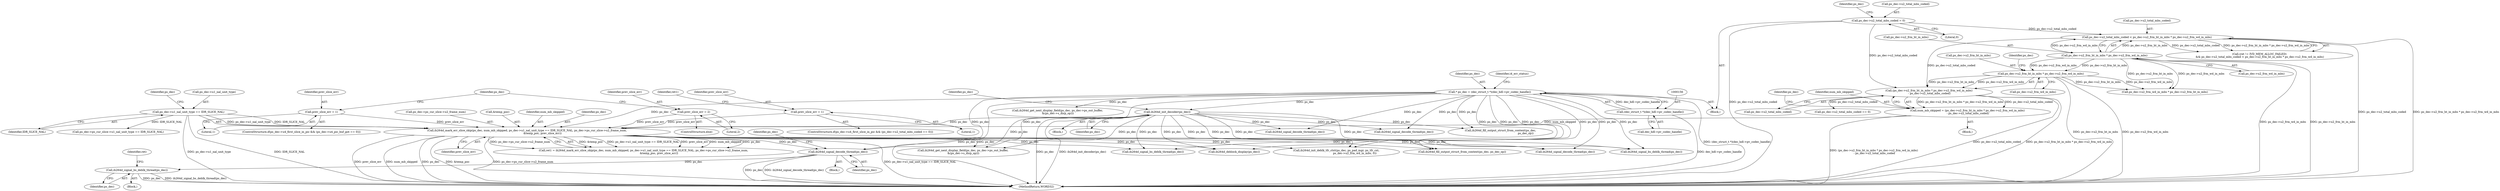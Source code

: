 digraph "0_Android_7109ce3f8f90a28ca9f0ee6e14f6ac5e414c62cf@API" {
"1001589" [label="(Call,ih264d_signal_decode_thread(ps_dec))"];
"1000896" [label="(Call,ih264d_init_decoder(ps_dec))"];
"1000153" [label="(Call,* ps_dec = (dec_struct_t *)(dec_hdl->pv_codec_handle))"];
"1000155" [label="(Call,(dec_struct_t *)(dec_hdl->pv_codec_handle))"];
"1001541" [label="(Call,ih264d_mark_err_slice_skip(ps_dec, num_mb_skipped, ps_dec->u1_nal_unit_type == IDR_SLICE_NAL, ps_dec->ps_cur_slice->u2_frame_num,\n                                    &temp_poc, prev_slice_err))"];
"1001496" [label="(Call,num_mb_skipped = (ps_dec->u2_frm_ht_in_mbs * ps_dec->u2_frm_wd_in_mbs)\n - ps_dec->u2_total_mbs_coded)"];
"1001498" [label="(Call,(ps_dec->u2_frm_ht_in_mbs * ps_dec->u2_frm_wd_in_mbs)\n - ps_dec->u2_total_mbs_coded)"];
"1001499" [label="(Call,ps_dec->u2_frm_ht_in_mbs * ps_dec->u2_frm_wd_in_mbs)"];
"1001484" [label="(Call,ps_dec->u2_frm_ht_in_mbs * ps_dec->u2_frm_wd_in_mbs)"];
"1001480" [label="(Call,ps_dec->u2_total_mbs_coded < ps_dec->u2_frm_ht_in_mbs * ps_dec->u2_frm_wd_in_mbs)"];
"1000908" [label="(Call,ps_dec->u2_total_mbs_coded = 0)"];
"1001544" [label="(Call,ps_dec->u1_nal_unit_type == IDR_SLICE_NAL)"];
"1001519" [label="(Call,prev_slice_err = 1)"];
"1001536" [label="(Call,prev_slice_err = 1)"];
"1001523" [label="(Call,prev_slice_err = 2)"];
"1001598" [label="(Call,ih264d_signal_bs_deblk_thread(ps_dec))"];
"1000153" [label="(Call,* ps_dec = (dec_struct_t *)(dec_hdl->pv_codec_handle))"];
"1001253" [label="(Call,ih264d_fill_output_struct_from_context(ps_dec,\n                                                           ps_dec_op))"];
"1001496" [label="(Call,num_mb_skipped = (ps_dec->u2_frm_ht_in_mbs * ps_dec->u2_frm_wd_in_mbs)\n - ps_dec->u2_total_mbs_coded)"];
"1001189" [label="(Call,ih264d_signal_decode_thread(ps_dec))"];
"1001523" [label="(Call,prev_slice_err = 2)"];
"1001544" [label="(Call,ps_dec->u1_nal_unit_type == IDR_SLICE_NAL)"];
"1001536" [label="(Call,prev_slice_err = 1)"];
"1001599" [label="(Identifier,ps_dec)"];
"1001556" [label="(Identifier,prev_slice_err)"];
"1000912" [label="(Literal,0)"];
"1001597" [label="(Block,)"];
"1000157" [label="(Call,dec_hdl->pv_codec_handle)"];
"1001540" [label="(Identifier,ret1)"];
"1001499" [label="(Call,ps_dec->u2_frm_ht_in_mbs * ps_dec->u2_frm_wd_in_mbs)"];
"1001590" [label="(Identifier,ps_dec)"];
"1002040" [label="(Call,ih264d_fill_output_struct_from_context(ps_dec, ps_dec_op))"];
"1001539" [label="(Call,ret1 = ih264d_mark_err_slice_skip(ps_dec, num_mb_skipped, ps_dec->u1_nal_unit_type == IDR_SLICE_NAL, ps_dec->ps_cur_slice->u2_frame_num,\n                                    &temp_poc, prev_slice_err))"];
"1001525" [label="(Literal,2)"];
"1001588" [label="(Block,)"];
"1001594" [label="(Identifier,ps_dec)"];
"1001551" [label="(Identifier,ps_dec)"];
"1000895" [label="(Block,)"];
"1001712" [label="(Call,ih264d_signal_decode_thread(ps_dec))"];
"1001554" [label="(Call,&temp_poc)"];
"1001485" [label="(Call,ps_dec->u2_frm_ht_in_mbs)"];
"1001521" [label="(Literal,1)"];
"1000151" [label="(Block,)"];
"1002160" [label="(MethodReturn,WORD32)"];
"1002012" [label="(Call,ih264d_get_next_display_field(ps_dec, ps_dec->ps_out_buffer,\n &(ps_dec->s_disp_op)))"];
"1001520" [label="(Identifier,prev_slice_err)"];
"1001543" [label="(Identifier,num_mb_skipped)"];
"1001538" [label="(Literal,1)"];
"1001541" [label="(Call,ih264d_mark_err_slice_skip(ps_dec, num_mb_skipped, ps_dec->u1_nal_unit_type == IDR_SLICE_NAL, ps_dec->ps_cur_slice->u2_frame_num,\n                                    &temp_poc, prev_slice_err))"];
"1001498" [label="(Call,(ps_dec->u2_frm_ht_in_mbs * ps_dec->u2_frm_wd_in_mbs)\n - ps_dec->u2_total_mbs_coded)"];
"1001497" [label="(Identifier,num_mb_skipped)"];
"1001506" [label="(Call,ps_dec->u2_total_mbs_coded)"];
"1001531" [label="(Call,ps_dec->u2_total_mbs_coded == 0)"];
"1001500" [label="(Call,ps_dec->u2_frm_ht_in_mbs)"];
"1001484" [label="(Call,ps_dec->u2_frm_ht_in_mbs * ps_dec->u2_frm_wd_in_mbs)"];
"1001522" [label="(ControlStructure,else)"];
"1001512" [label="(Identifier,ps_dec)"];
"1000915" [label="(Identifier,ps_dec)"];
"1000896" [label="(Call,ih264d_init_decoder(ps_dec))"];
"1000897" [label="(Identifier,ps_dec)"];
"1000713" [label="(Call,ih264d_get_next_display_field(ps_dec, ps_dec->ps_out_buffer,\n &(ps_dec->s_disp_op)))"];
"1000155" [label="(Call,(dec_struct_t *)(dec_hdl->pv_codec_handle))"];
"1001488" [label="(Call,ps_dec->u2_frm_wd_in_mbs)"];
"1001480" [label="(Call,ps_dec->u2_total_mbs_coded < ps_dec->u2_frm_ht_in_mbs * ps_dec->u2_frm_wd_in_mbs)"];
"1001542" [label="(Identifier,ps_dec)"];
"1001998" [label="(Call,ih264d_signal_bs_deblk_thread(ps_dec))"];
"1001663" [label="(Call,ps_dec->u2_frm_wd_in_mbs * ps_dec->u2_frm_ht_in_mbs)"];
"1001598" [label="(Call,ih264d_signal_bs_deblk_thread(ps_dec))"];
"1001820" [label="(Call,ih264d_signal_bs_deblk_thread(ps_dec))"];
"1001503" [label="(Call,ps_dec->u2_frm_wd_in_mbs)"];
"1001476" [label="(Call,(ret != IVD_MEM_ALLOC_FAILED)\n && ps_dec->u2_total_mbs_coded < ps_dec->u2_frm_ht_in_mbs * ps_dec->u2_frm_wd_in_mbs)"];
"1001545" [label="(Call,ps_dec->u1_nal_unit_type)"];
"1001526" [label="(ControlStructure,if(ps_dec->u4_first_slice_in_pic && (ps_dec->u2_total_mbs_coded == 0)))"];
"1001507" [label="(Identifier,ps_dec)"];
"1001524" [label="(Identifier,prev_slice_err)"];
"1000162" [label="(Identifier,i4_err_status)"];
"1001519" [label="(Call,prev_slice_err = 1)"];
"1000154" [label="(Identifier,ps_dec)"];
"1000908" [label="(Call,ps_dec->u2_total_mbs_coded = 0)"];
"1000900" [label="(Identifier,ps_dec)"];
"1001548" [label="(Identifier,IDR_SLICE_NAL)"];
"1001491" [label="(Block,)"];
"1001403" [label="(Call,ih264d_signal_decode_thread(ps_dec))"];
"1001481" [label="(Call,ps_dec->u2_total_mbs_coded)"];
"1001904" [label="(Call,ps_dec->ps_cur_slice->u1_nal_unit_type == IDR_SLICE_NAL)"];
"1001509" [label="(ControlStructure,if(ps_dec->u4_first_slice_in_pic && (ps_dec->u4_pic_buf_got == 0)))"];
"1001529" [label="(Identifier,ps_dec)"];
"1001537" [label="(Identifier,prev_slice_err)"];
"1001589" [label="(Call,ih264d_signal_decode_thread(ps_dec))"];
"1001876" [label="(Call,ih264d_deblock_display(ps_dec))"];
"1001678" [label="(Call,ih264d_init_deblk_tfr_ctxt(ps_dec, ps_pad_mgr, ps_tfr_cxt,\n                                           ps_dec->u2_frm_wd_in_mbs, 0))"];
"1000909" [label="(Call,ps_dec->u2_total_mbs_coded)"];
"1001602" [label="(Identifier,ret)"];
"1001549" [label="(Call,ps_dec->ps_cur_slice->u2_frame_num)"];
"1001589" -> "1001588"  [label="AST: "];
"1001589" -> "1001590"  [label="CFG: "];
"1001590" -> "1001589"  [label="AST: "];
"1001594" -> "1001589"  [label="CFG: "];
"1001589" -> "1002160"  [label="DDG: ih264d_signal_decode_thread(ps_dec)"];
"1001589" -> "1002160"  [label="DDG: ps_dec"];
"1000896" -> "1001589"  [label="DDG: ps_dec"];
"1001541" -> "1001589"  [label="DDG: ps_dec"];
"1000153" -> "1001589"  [label="DDG: ps_dec"];
"1001589" -> "1001598"  [label="DDG: ps_dec"];
"1000896" -> "1000895"  [label="AST: "];
"1000896" -> "1000897"  [label="CFG: "];
"1000897" -> "1000896"  [label="AST: "];
"1000900" -> "1000896"  [label="CFG: "];
"1000896" -> "1002160"  [label="DDG: ps_dec"];
"1000896" -> "1002160"  [label="DDG: ih264d_init_decoder(ps_dec)"];
"1000153" -> "1000896"  [label="DDG: ps_dec"];
"1000896" -> "1001189"  [label="DDG: ps_dec"];
"1000896" -> "1001253"  [label="DDG: ps_dec"];
"1000896" -> "1001403"  [label="DDG: ps_dec"];
"1000896" -> "1001541"  [label="DDG: ps_dec"];
"1000896" -> "1001678"  [label="DDG: ps_dec"];
"1000896" -> "1001712"  [label="DDG: ps_dec"];
"1000896" -> "1001820"  [label="DDG: ps_dec"];
"1000896" -> "1001876"  [label="DDG: ps_dec"];
"1000896" -> "1001998"  [label="DDG: ps_dec"];
"1000896" -> "1002012"  [label="DDG: ps_dec"];
"1000896" -> "1002040"  [label="DDG: ps_dec"];
"1000153" -> "1000151"  [label="AST: "];
"1000153" -> "1000155"  [label="CFG: "];
"1000154" -> "1000153"  [label="AST: "];
"1000155" -> "1000153"  [label="AST: "];
"1000162" -> "1000153"  [label="CFG: "];
"1000153" -> "1002160"  [label="DDG: (dec_struct_t *)(dec_hdl->pv_codec_handle)"];
"1000153" -> "1002160"  [label="DDG: ps_dec"];
"1000155" -> "1000153"  [label="DDG: dec_hdl->pv_codec_handle"];
"1000153" -> "1000713"  [label="DDG: ps_dec"];
"1000153" -> "1001189"  [label="DDG: ps_dec"];
"1000153" -> "1001253"  [label="DDG: ps_dec"];
"1000153" -> "1001403"  [label="DDG: ps_dec"];
"1000153" -> "1001541"  [label="DDG: ps_dec"];
"1000153" -> "1001678"  [label="DDG: ps_dec"];
"1000153" -> "1001712"  [label="DDG: ps_dec"];
"1000153" -> "1001820"  [label="DDG: ps_dec"];
"1000153" -> "1001876"  [label="DDG: ps_dec"];
"1000153" -> "1001998"  [label="DDG: ps_dec"];
"1000153" -> "1002012"  [label="DDG: ps_dec"];
"1000153" -> "1002040"  [label="DDG: ps_dec"];
"1000155" -> "1000157"  [label="CFG: "];
"1000156" -> "1000155"  [label="AST: "];
"1000157" -> "1000155"  [label="AST: "];
"1000155" -> "1002160"  [label="DDG: dec_hdl->pv_codec_handle"];
"1001541" -> "1001539"  [label="AST: "];
"1001541" -> "1001556"  [label="CFG: "];
"1001542" -> "1001541"  [label="AST: "];
"1001543" -> "1001541"  [label="AST: "];
"1001544" -> "1001541"  [label="AST: "];
"1001549" -> "1001541"  [label="AST: "];
"1001554" -> "1001541"  [label="AST: "];
"1001556" -> "1001541"  [label="AST: "];
"1001539" -> "1001541"  [label="CFG: "];
"1001541" -> "1002160"  [label="DDG: ps_dec->u1_nal_unit_type == IDR_SLICE_NAL"];
"1001541" -> "1002160"  [label="DDG: prev_slice_err"];
"1001541" -> "1002160"  [label="DDG: num_mb_skipped"];
"1001541" -> "1002160"  [label="DDG: ps_dec"];
"1001541" -> "1002160"  [label="DDG: &temp_poc"];
"1001541" -> "1002160"  [label="DDG: ps_dec->ps_cur_slice->u2_frame_num"];
"1001541" -> "1001539"  [label="DDG: &temp_poc"];
"1001541" -> "1001539"  [label="DDG: ps_dec->u1_nal_unit_type == IDR_SLICE_NAL"];
"1001541" -> "1001539"  [label="DDG: prev_slice_err"];
"1001541" -> "1001539"  [label="DDG: num_mb_skipped"];
"1001541" -> "1001539"  [label="DDG: ps_dec"];
"1001541" -> "1001539"  [label="DDG: ps_dec->ps_cur_slice->u2_frame_num"];
"1001496" -> "1001541"  [label="DDG: num_mb_skipped"];
"1001544" -> "1001541"  [label="DDG: ps_dec->u1_nal_unit_type"];
"1001544" -> "1001541"  [label="DDG: IDR_SLICE_NAL"];
"1001519" -> "1001541"  [label="DDG: prev_slice_err"];
"1001536" -> "1001541"  [label="DDG: prev_slice_err"];
"1001523" -> "1001541"  [label="DDG: prev_slice_err"];
"1001541" -> "1001678"  [label="DDG: ps_dec"];
"1001541" -> "1001712"  [label="DDG: ps_dec"];
"1001541" -> "1001820"  [label="DDG: ps_dec"];
"1001541" -> "1001876"  [label="DDG: ps_dec"];
"1001541" -> "1001998"  [label="DDG: ps_dec"];
"1001541" -> "1002012"  [label="DDG: ps_dec"];
"1001541" -> "1002040"  [label="DDG: ps_dec"];
"1001496" -> "1001491"  [label="AST: "];
"1001496" -> "1001498"  [label="CFG: "];
"1001497" -> "1001496"  [label="AST: "];
"1001498" -> "1001496"  [label="AST: "];
"1001512" -> "1001496"  [label="CFG: "];
"1001496" -> "1002160"  [label="DDG: (ps_dec->u2_frm_ht_in_mbs * ps_dec->u2_frm_wd_in_mbs)\n - ps_dec->u2_total_mbs_coded"];
"1001498" -> "1001496"  [label="DDG: ps_dec->u2_frm_ht_in_mbs * ps_dec->u2_frm_wd_in_mbs"];
"1001498" -> "1001496"  [label="DDG: ps_dec->u2_total_mbs_coded"];
"1001498" -> "1001506"  [label="CFG: "];
"1001499" -> "1001498"  [label="AST: "];
"1001506" -> "1001498"  [label="AST: "];
"1001498" -> "1002160"  [label="DDG: ps_dec->u2_total_mbs_coded"];
"1001498" -> "1002160"  [label="DDG: ps_dec->u2_frm_ht_in_mbs * ps_dec->u2_frm_wd_in_mbs"];
"1001499" -> "1001498"  [label="DDG: ps_dec->u2_frm_ht_in_mbs"];
"1001499" -> "1001498"  [label="DDG: ps_dec->u2_frm_wd_in_mbs"];
"1001480" -> "1001498"  [label="DDG: ps_dec->u2_total_mbs_coded"];
"1000908" -> "1001498"  [label="DDG: ps_dec->u2_total_mbs_coded"];
"1001498" -> "1001531"  [label="DDG: ps_dec->u2_total_mbs_coded"];
"1001499" -> "1001503"  [label="CFG: "];
"1001500" -> "1001499"  [label="AST: "];
"1001503" -> "1001499"  [label="AST: "];
"1001507" -> "1001499"  [label="CFG: "];
"1001499" -> "1002160"  [label="DDG: ps_dec->u2_frm_ht_in_mbs"];
"1001499" -> "1002160"  [label="DDG: ps_dec->u2_frm_wd_in_mbs"];
"1001484" -> "1001499"  [label="DDG: ps_dec->u2_frm_ht_in_mbs"];
"1001484" -> "1001499"  [label="DDG: ps_dec->u2_frm_wd_in_mbs"];
"1001499" -> "1001663"  [label="DDG: ps_dec->u2_frm_wd_in_mbs"];
"1001499" -> "1001663"  [label="DDG: ps_dec->u2_frm_ht_in_mbs"];
"1001484" -> "1001480"  [label="AST: "];
"1001484" -> "1001488"  [label="CFG: "];
"1001485" -> "1001484"  [label="AST: "];
"1001488" -> "1001484"  [label="AST: "];
"1001480" -> "1001484"  [label="CFG: "];
"1001484" -> "1002160"  [label="DDG: ps_dec->u2_frm_wd_in_mbs"];
"1001484" -> "1002160"  [label="DDG: ps_dec->u2_frm_ht_in_mbs"];
"1001484" -> "1001480"  [label="DDG: ps_dec->u2_frm_ht_in_mbs"];
"1001484" -> "1001480"  [label="DDG: ps_dec->u2_frm_wd_in_mbs"];
"1001484" -> "1001663"  [label="DDG: ps_dec->u2_frm_wd_in_mbs"];
"1001484" -> "1001663"  [label="DDG: ps_dec->u2_frm_ht_in_mbs"];
"1001480" -> "1001476"  [label="AST: "];
"1001481" -> "1001480"  [label="AST: "];
"1001476" -> "1001480"  [label="CFG: "];
"1001480" -> "1002160"  [label="DDG: ps_dec->u2_total_mbs_coded"];
"1001480" -> "1002160"  [label="DDG: ps_dec->u2_frm_ht_in_mbs * ps_dec->u2_frm_wd_in_mbs"];
"1001480" -> "1001476"  [label="DDG: ps_dec->u2_total_mbs_coded"];
"1001480" -> "1001476"  [label="DDG: ps_dec->u2_frm_ht_in_mbs * ps_dec->u2_frm_wd_in_mbs"];
"1000908" -> "1001480"  [label="DDG: ps_dec->u2_total_mbs_coded"];
"1000908" -> "1000151"  [label="AST: "];
"1000908" -> "1000912"  [label="CFG: "];
"1000909" -> "1000908"  [label="AST: "];
"1000912" -> "1000908"  [label="AST: "];
"1000915" -> "1000908"  [label="CFG: "];
"1000908" -> "1002160"  [label="DDG: ps_dec->u2_total_mbs_coded"];
"1001544" -> "1001548"  [label="CFG: "];
"1001545" -> "1001544"  [label="AST: "];
"1001548" -> "1001544"  [label="AST: "];
"1001551" -> "1001544"  [label="CFG: "];
"1001544" -> "1002160"  [label="DDG: ps_dec->u1_nal_unit_type"];
"1001544" -> "1002160"  [label="DDG: IDR_SLICE_NAL"];
"1001544" -> "1001904"  [label="DDG: IDR_SLICE_NAL"];
"1001519" -> "1001509"  [label="AST: "];
"1001519" -> "1001521"  [label="CFG: "];
"1001520" -> "1001519"  [label="AST: "];
"1001521" -> "1001519"  [label="AST: "];
"1001529" -> "1001519"  [label="CFG: "];
"1001536" -> "1001526"  [label="AST: "];
"1001536" -> "1001538"  [label="CFG: "];
"1001537" -> "1001536"  [label="AST: "];
"1001538" -> "1001536"  [label="AST: "];
"1001540" -> "1001536"  [label="CFG: "];
"1001523" -> "1001522"  [label="AST: "];
"1001523" -> "1001525"  [label="CFG: "];
"1001524" -> "1001523"  [label="AST: "];
"1001525" -> "1001523"  [label="AST: "];
"1001529" -> "1001523"  [label="CFG: "];
"1001598" -> "1001597"  [label="AST: "];
"1001598" -> "1001599"  [label="CFG: "];
"1001599" -> "1001598"  [label="AST: "];
"1001602" -> "1001598"  [label="CFG: "];
"1001598" -> "1002160"  [label="DDG: ps_dec"];
"1001598" -> "1002160"  [label="DDG: ih264d_signal_bs_deblk_thread(ps_dec)"];
}
